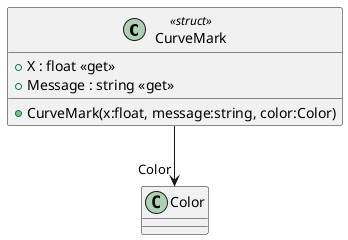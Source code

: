 @startuml
class CurveMark <<struct>> {
    + X : float <<get>>
    + Message : string <<get>>
    + CurveMark(x:float, message:string, color:Color)
}
CurveMark --> "Color" Color
@enduml
